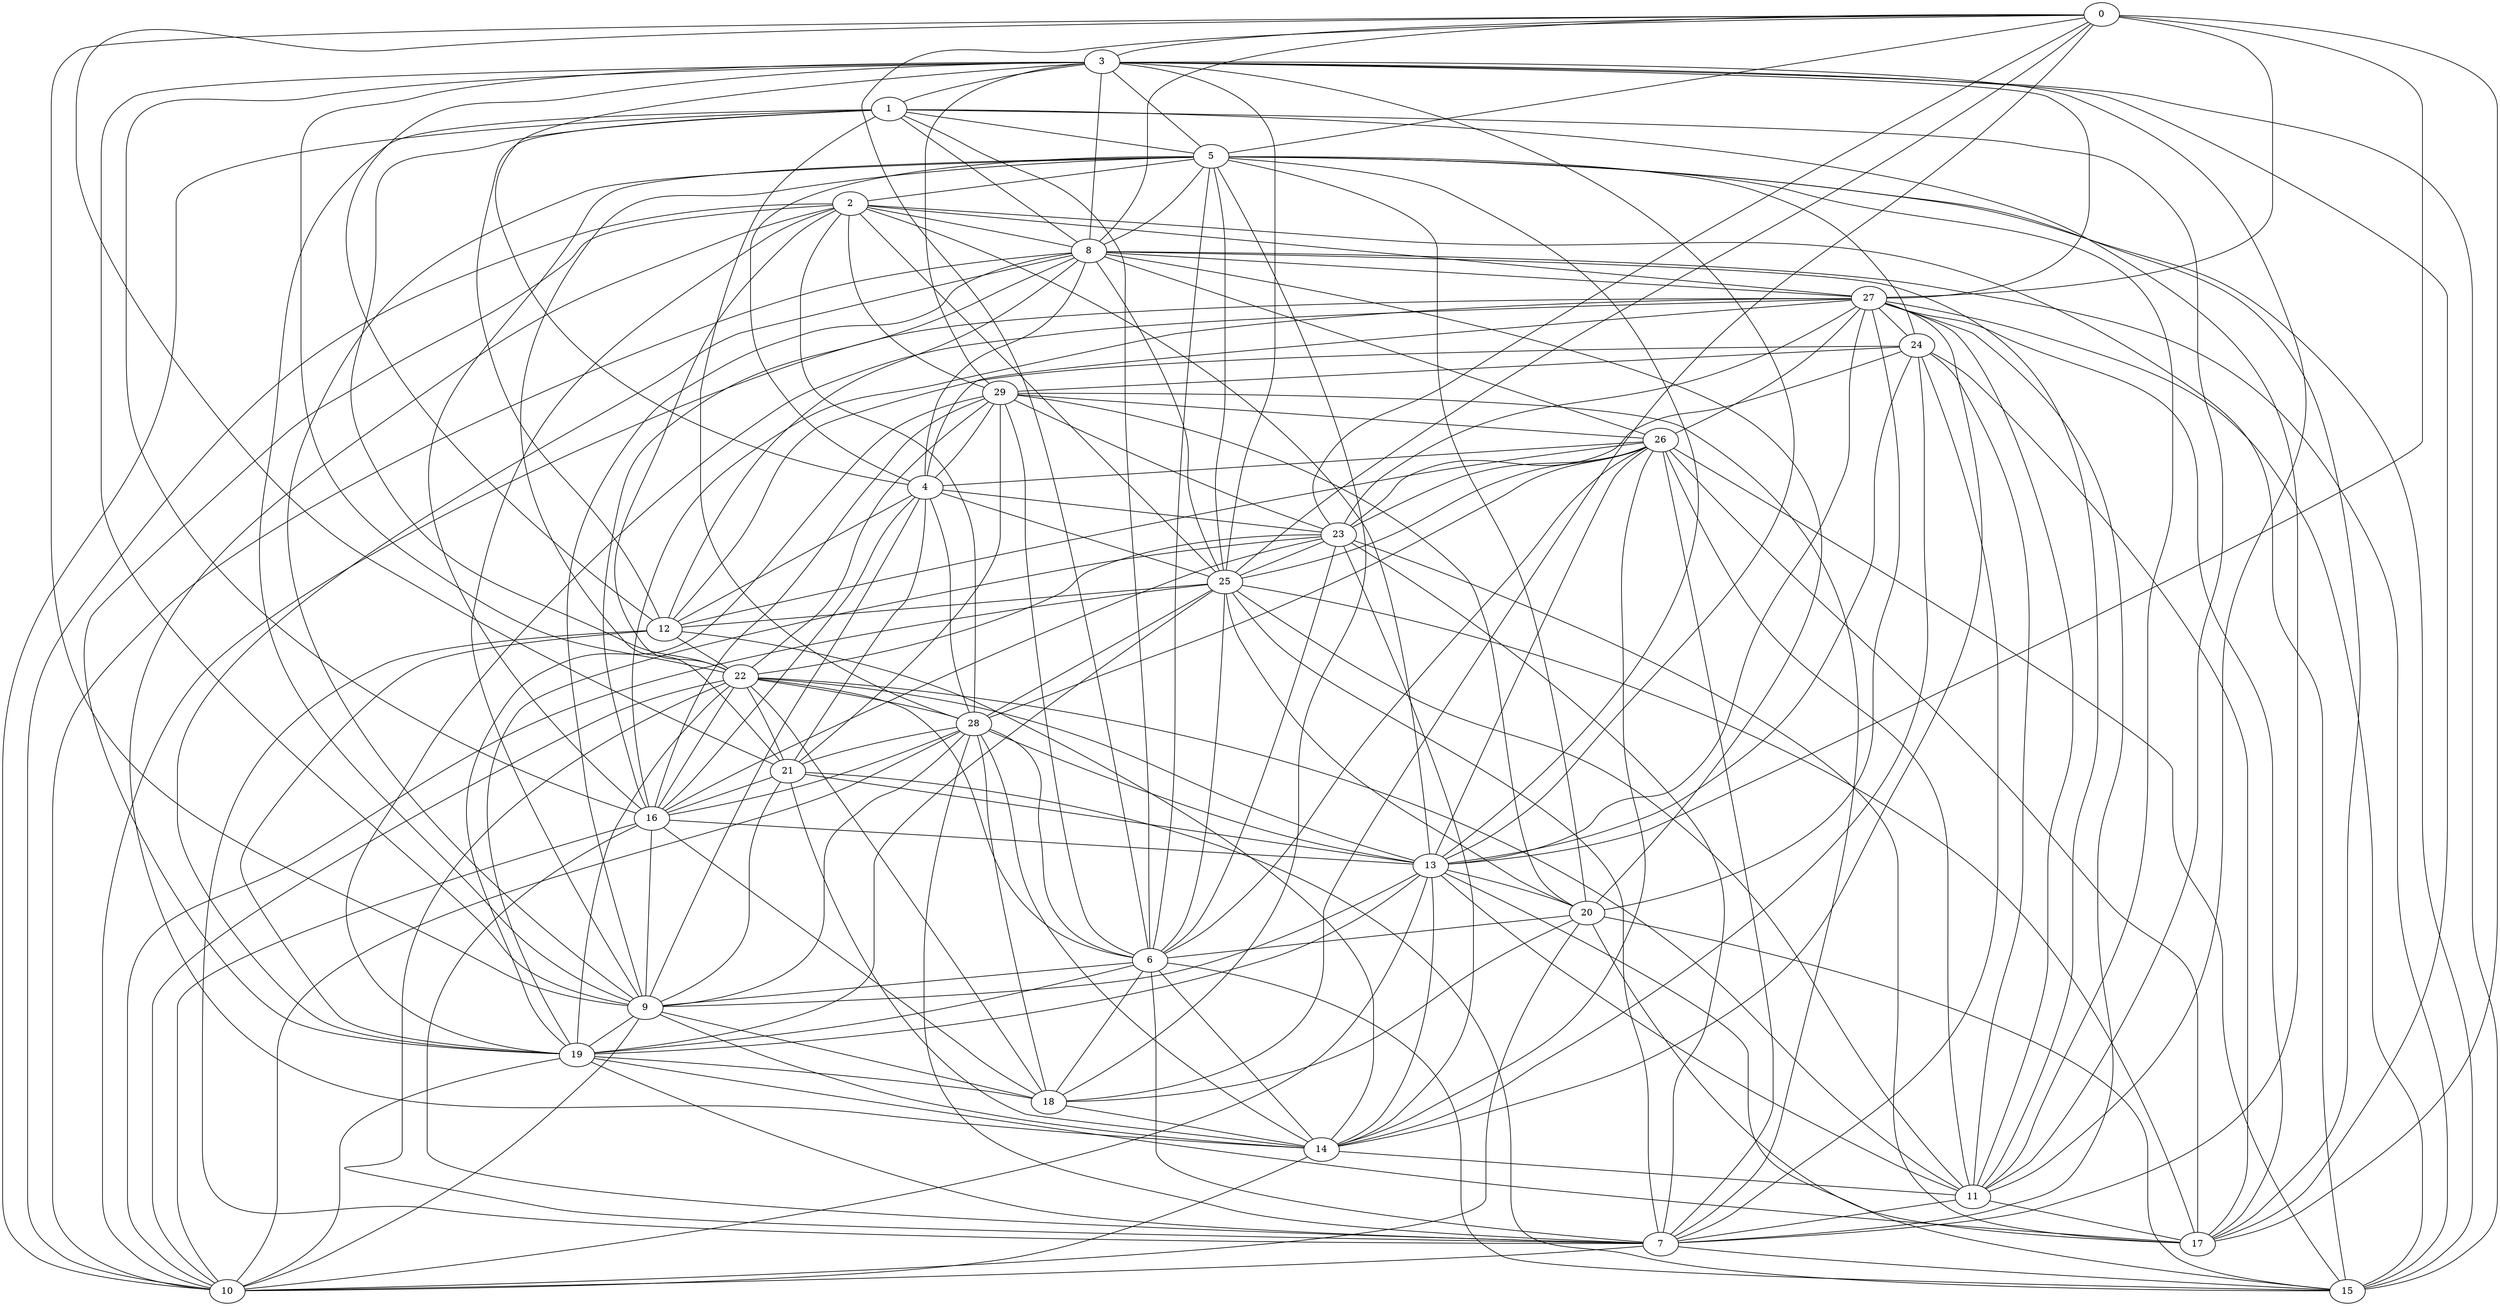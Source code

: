 graph G {
0;
1;
2;
3;
4;
5;
6;
7;
8;
9;
10;
11;
12;
13;
14;
15;
16;
17;
18;
19;
20;
21;
22;
23;
24;
25;
26;
27;
28;
29;
28--26 ;
16--10 ;
0--3 ;
29--3 ;
5--25 ;
28--4 ;
27--23 ;
3--4 ;
17--25 ;
21--5 ;
2--19 ;
6--26 ;
23--7 ;
22--1 ;
22--23 ;
17--24 ;
4--29 ;
5--6 ;
17--23 ;
5--16 ;
3--17 ;
11--1 ;
7--29 ;
0--13 ;
11--22 ;
16--13 ;
26--17 ;
27--16 ;
6--0 ;
23--25 ;
19--12 ;
16--29 ;
9--19 ;
11--8 ;
11--27 ;
19--17 ;
14--13 ;
15--20 ;
8--27 ;
9--10 ;
13--21 ;
10--1 ;
15--21 ;
8--16 ;
3--25 ;
26--23 ;
25--2 ;
0--21 ;
14--24 ;
7--10 ;
28--6 ;
14--6 ;
18--9 ;
29--19 ;
19--25 ;
20--8 ;
13--20 ;
19--8 ;
15--26 ;
10--22 ;
26--13 ;
1--8 ;
11--25 ;
27--0 ;
4--23 ;
28--25 ;
18--28 ;
25--10 ;
12--1 ;
12--22 ;
5--3 ;
19--13 ;
16--28 ;
22--2 ;
5--4 ;
27--2 ;
23--29 ;
20--18 ;
2--28 ;
26--4 ;
27--19 ;
22--16 ;
14--28 ;
3--12 ;
9--13 ;
7--6 ;
7--27 ;
21--4 ;
27--24 ;
22--7 ;
9--4 ;
23--16 ;
8--15 ;
26--7 ;
29--20 ;
14--9 ;
14--11 ;
11--7 ;
15--6 ;
5--9 ;
18--16 ;
7--24 ;
13--5 ;
8--12 ;
11--3 ;
8--10 ;
6--9 ;
0--5 ;
11--17 ;
6--22 ;
17--27 ;
29--26 ;
25--7 ;
12--26 ;
9--8 ;
3--8 ;
25--26 ;
18--0 ;
0--9 ;
2--14 ;
21--22 ;
14--10 ;
25--4 ;
27--10 ;
12--4 ;
19--10 ;
15--27 ;
5--20 ;
18--14 ;
20--25 ;
23--14 ;
29--6 ;
14--12 ;
22--28 ;
2--8 ;
28--21 ;
13--15 ;
7--19 ;
28--13 ;
21--29 ;
9--3 ;
28--9 ;
20--17 ;
11--24 ;
13--27 ;
8--5 ;
21--9 ;
4--16 ;
21--14 ;
23--0 ;
4--8 ;
17--0 ;
20--6 ;
26--27 ;
5--2 ;
4--27 ;
22--3 ;
8--25 ;
29--22 ;
6--1 ;
26--8 ;
26--14 ;
28--7 ;
13--3 ;
0--25 ;
7--15 ;
25--12 ;
9--16 ;
19--22 ;
11--26 ;
23--6 ;
21--16 ;
2--15 ;
22--13 ;
19--6 ;
27--20 ;
22--18 ;
3--27 ;
28--10 ;
29--2 ;
8--0 ;
14--27 ;
5--11 ;
5--18 ;
18--6 ;
9--2 ;
28--1 ;
24--5 ;
24--29 ;
15--3 ;
6--25 ;
24--23 ;
24--13 ;
15--5 ;
7--12 ;
13--11 ;
19--18 ;
2--10 ;
10--13 ;
16--3 ;
12--24 ;
5--17 ;
7--1 ;
1--5 ;
13--2 ;
16--7 ;
20--10 ;
3--1 ;
19--23 ;
9--1 ;
}

